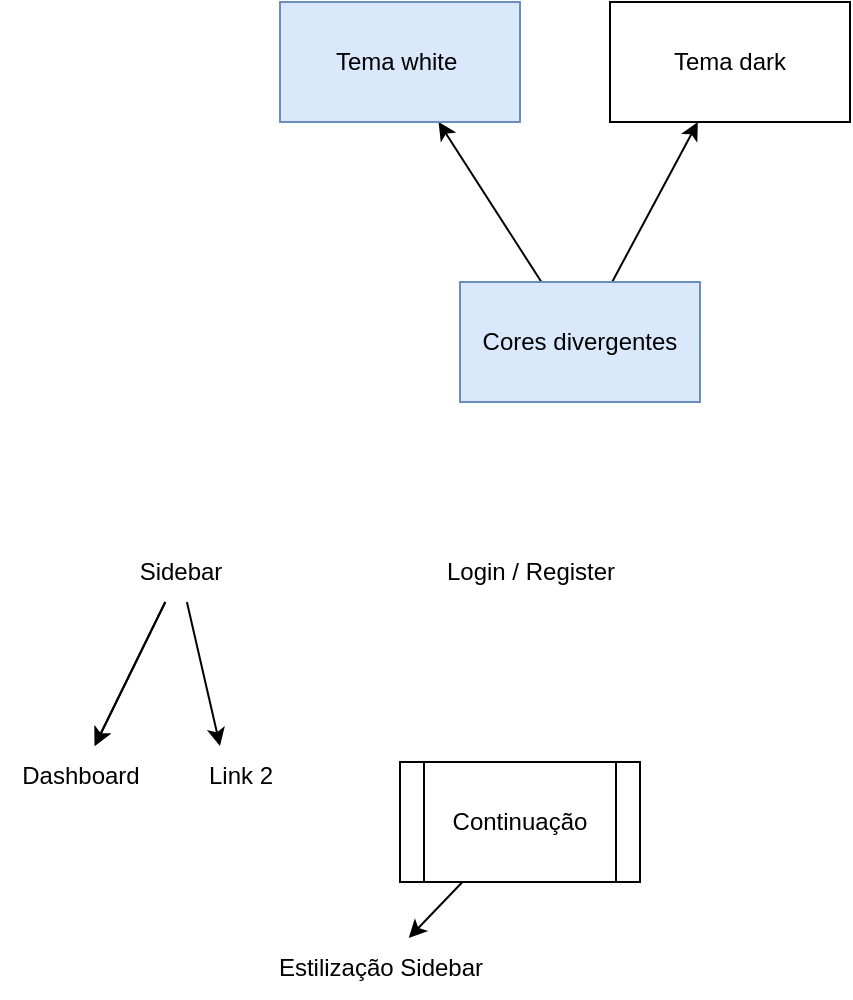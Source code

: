 <mxfile>
    <diagram id="ke5temeTnKmxA58NCD3U" name="Page-1">
        <mxGraphModel dx="491" dy="1474" grid="1" gridSize="10" guides="1" tooltips="1" connect="1" arrows="1" fold="1" page="1" pageScale="1" pageWidth="850" pageHeight="1100" math="0" shadow="0">
            <root>
                <mxCell id="0"/>
                <mxCell id="1" parent="0"/>
                <mxCell id="5" value="" style="edgeStyle=none;html=1;" edge="1" parent="1" source="3" target="4">
                    <mxGeometry relative="1" as="geometry"/>
                </mxCell>
                <mxCell id="6" value="" style="edgeStyle=none;html=1;" edge="1" parent="1" source="3" target="4">
                    <mxGeometry relative="1" as="geometry"/>
                </mxCell>
                <mxCell id="7" style="edgeStyle=none;html=1;" edge="1" parent="1" source="3">
                    <mxGeometry relative="1" as="geometry">
                        <mxPoint x="110" y="292" as="targetPoint"/>
                    </mxGeometry>
                </mxCell>
                <mxCell id="3" value="Sidebar" style="text;html=1;align=center;verticalAlign=middle;resizable=0;points=[];autosize=1;strokeColor=none;fillColor=none;" vertex="1" parent="1">
                    <mxGeometry x="60" y="190" width="60" height="30" as="geometry"/>
                </mxCell>
                <mxCell id="4" value="Dashboard" style="text;html=1;align=center;verticalAlign=middle;resizable=0;points=[];autosize=1;strokeColor=none;fillColor=none;" vertex="1" parent="1">
                    <mxGeometry y="292" width="80" height="30" as="geometry"/>
                </mxCell>
                <mxCell id="8" value="Link 2" style="text;html=1;align=center;verticalAlign=middle;resizable=0;points=[];autosize=1;strokeColor=none;fillColor=none;" vertex="1" parent="1">
                    <mxGeometry x="90" y="292" width="60" height="30" as="geometry"/>
                </mxCell>
                <mxCell id="9" value="Login / Register" style="text;html=1;align=center;verticalAlign=middle;resizable=0;points=[];autosize=1;strokeColor=none;fillColor=none;" vertex="1" parent="1">
                    <mxGeometry x="210" y="190" width="110" height="30" as="geometry"/>
                </mxCell>
                <mxCell id="12" value="" style="edgeStyle=none;html=1;" edge="1" parent="1" source="10" target="11">
                    <mxGeometry relative="1" as="geometry"/>
                </mxCell>
                <mxCell id="13" style="edgeStyle=none;html=1;" edge="1" parent="1" source="10" target="14">
                    <mxGeometry relative="1" as="geometry">
                        <mxPoint x="360" y="-20" as="targetPoint"/>
                    </mxGeometry>
                </mxCell>
                <mxCell id="10" value="Cores divergentes" style="whiteSpace=wrap;html=1;fillColor=#dae8fc;strokeColor=#6c8ebf;" vertex="1" parent="1">
                    <mxGeometry x="230" y="60" width="120" height="60" as="geometry"/>
                </mxCell>
                <mxCell id="11" value="Tema white&amp;nbsp;" style="whiteSpace=wrap;html=1;fillColor=#dae8fc;strokeColor=#6c8ebf;" vertex="1" parent="1">
                    <mxGeometry x="140" y="-80" width="120" height="60" as="geometry"/>
                </mxCell>
                <mxCell id="14" value="Tema dark" style="whiteSpace=wrap;html=1;" vertex="1" parent="1">
                    <mxGeometry x="305" y="-80" width="120" height="60" as="geometry"/>
                </mxCell>
                <mxCell id="17" style="edgeStyle=none;html=1;" edge="1" parent="1" source="15" target="16">
                    <mxGeometry relative="1" as="geometry"/>
                </mxCell>
                <mxCell id="15" value="Continuação" style="shape=process;whiteSpace=wrap;html=1;backgroundOutline=1;" vertex="1" parent="1">
                    <mxGeometry x="200" y="300" width="120" height="60" as="geometry"/>
                </mxCell>
                <mxCell id="16" value="Estilização Sidebar" style="text;html=1;align=center;verticalAlign=middle;resizable=0;points=[];autosize=1;strokeColor=none;fillColor=none;" vertex="1" parent="1">
                    <mxGeometry x="125" y="388" width="130" height="30" as="geometry"/>
                </mxCell>
            </root>
        </mxGraphModel>
    </diagram>
</mxfile>